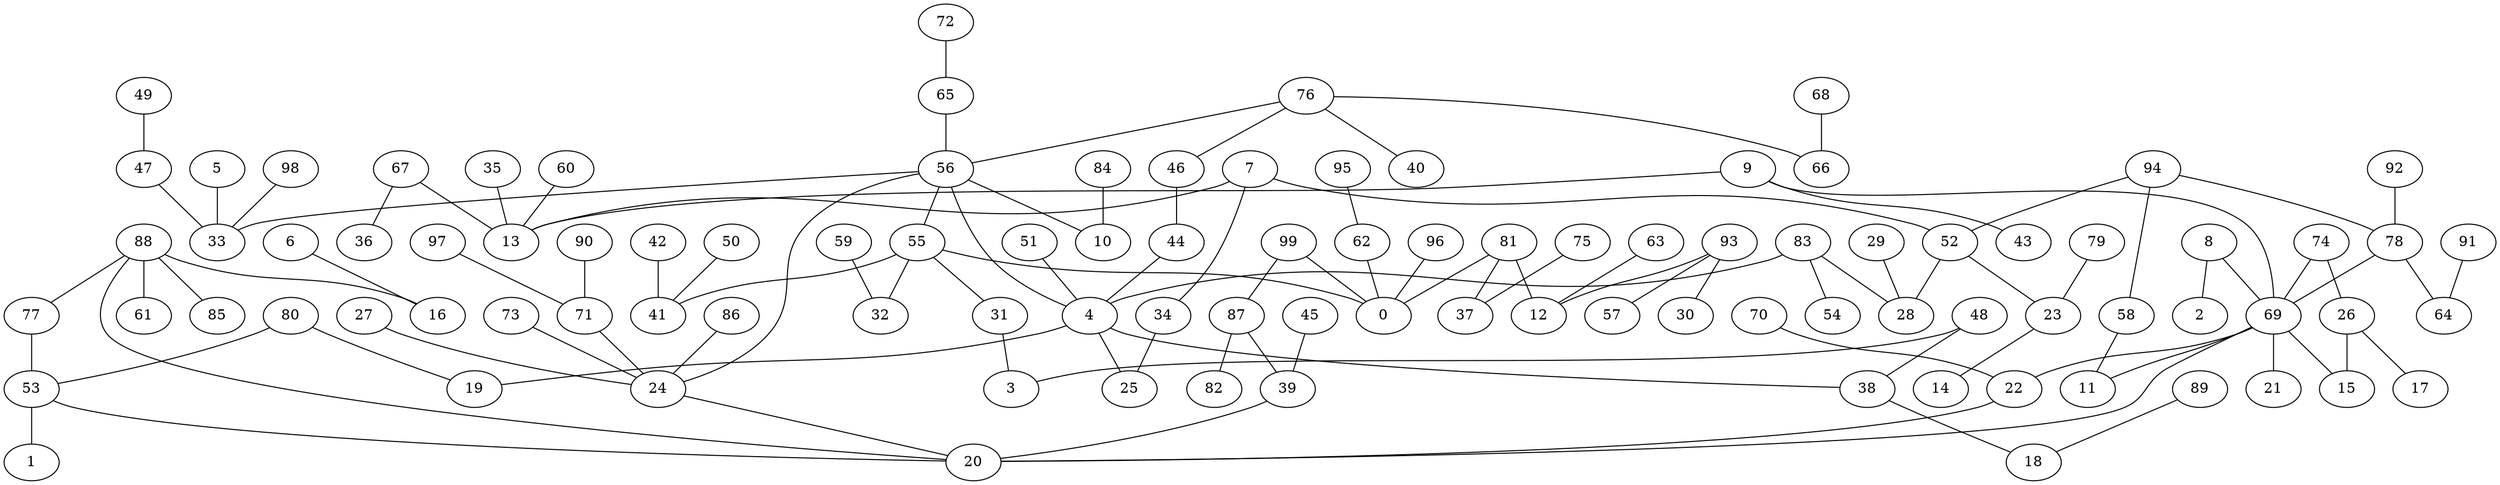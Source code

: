 digraph GG_graph {

subgraph G_graph {
edge [color = black]
"49" -> "47" [dir = none]
"91" -> "64" [dir = none]
"23" -> "14" [dir = none]
"72" -> "65" [dir = none]
"60" -> "13" [dir = none]
"34" -> "25" [dir = none]
"89" -> "18" [dir = none]
"77" -> "53" [dir = none]
"5" -> "33" [dir = none]
"42" -> "41" [dir = none]
"48" -> "38" [dir = none]
"51" -> "4" [dir = none]
"52" -> "23" [dir = none]
"52" -> "28" [dir = none]
"80" -> "53" [dir = none]
"29" -> "28" [dir = none]
"99" -> "0" [dir = none]
"45" -> "39" [dir = none]
"31" -> "3" [dir = none]
"63" -> "12" [dir = none]
"92" -> "78" [dir = none]
"94" -> "58" [dir = none]
"71" -> "24" [dir = none]
"87" -> "82" [dir = none]
"87" -> "39" [dir = none]
"39" -> "20" [dir = none]
"90" -> "71" [dir = none]
"73" -> "24" [dir = none]
"83" -> "54" [dir = none]
"83" -> "28" [dir = none]
"83" -> "4" [dir = none]
"24" -> "20" [dir = none]
"79" -> "23" [dir = none]
"56" -> "10" [dir = none]
"56" -> "4" [dir = none]
"56" -> "55" [dir = none]
"56" -> "33" [dir = none]
"56" -> "24" [dir = none]
"9" -> "43" [dir = none]
"9" -> "13" [dir = none]
"9" -> "69" [dir = none]
"93" -> "30" [dir = none]
"93" -> "57" [dir = none]
"93" -> "12" [dir = none]
"27" -> "24" [dir = none]
"44" -> "4" [dir = none]
"6" -> "16" [dir = none]
"76" -> "40" [dir = none]
"76" -> "66" [dir = none]
"76" -> "56" [dir = none]
"86" -> "24" [dir = none]
"58" -> "11" [dir = none]
"84" -> "10" [dir = none]
"78" -> "64" [dir = none]
"78" -> "69" [dir = none]
"62" -> "0" [dir = none]
"55" -> "31" [dir = none]
"55" -> "41" [dir = none]
"55" -> "32" [dir = none]
"55" -> "0" [dir = none]
"97" -> "71" [dir = none]
"4" -> "19" [dir = none]
"4" -> "25" [dir = none]
"4" -> "38" [dir = none]
"88" -> "85" [dir = none]
"88" -> "16" [dir = none]
"88" -> "61" [dir = none]
"88" -> "20" [dir = none]
"38" -> "18" [dir = none]
"53" -> "1" [dir = none]
"53" -> "20" [dir = none]
"7" -> "13" [dir = none]
"65" -> "56" [dir = none]
"98" -> "33" [dir = none]
"74" -> "69" [dir = none]
"59" -> "32" [dir = none]
"67" -> "36" [dir = none]
"67" -> "13" [dir = none]
"50" -> "41" [dir = none]
"8" -> "2" [dir = none]
"8" -> "69" [dir = none]
"35" -> "13" [dir = none]
"69" -> "15" [dir = none]
"69" -> "21" [dir = none]
"69" -> "11" [dir = none]
"69" -> "22" [dir = none]
"69" -> "20" [dir = none]
"81" -> "37" [dir = none]
"81" -> "12" [dir = none]
"81" -> "0" [dir = none]
"95" -> "62" [dir = none]
"70" -> "22" [dir = none]
"26" -> "17" [dir = none]
"26" -> "15" [dir = none]
"47" -> "33" [dir = none]
"96" -> "0" [dir = none]
"46" -> "44" [dir = none]
"75" -> "37" [dir = none]
"68" -> "66" [dir = none]
"7" -> "52" [dir = none]
"94" -> "52" [dir = none]
"74" -> "26" [dir = none]
"99" -> "87" [dir = none]
"76" -> "46" [dir = none]
"22" -> "20" [dir = none]
"48" -> "3" [dir = none]
"7" -> "34" [dir = none]
"80" -> "19" [dir = none]
"88" -> "77" [dir = none]
"94" -> "78" [dir = none]
}

}
